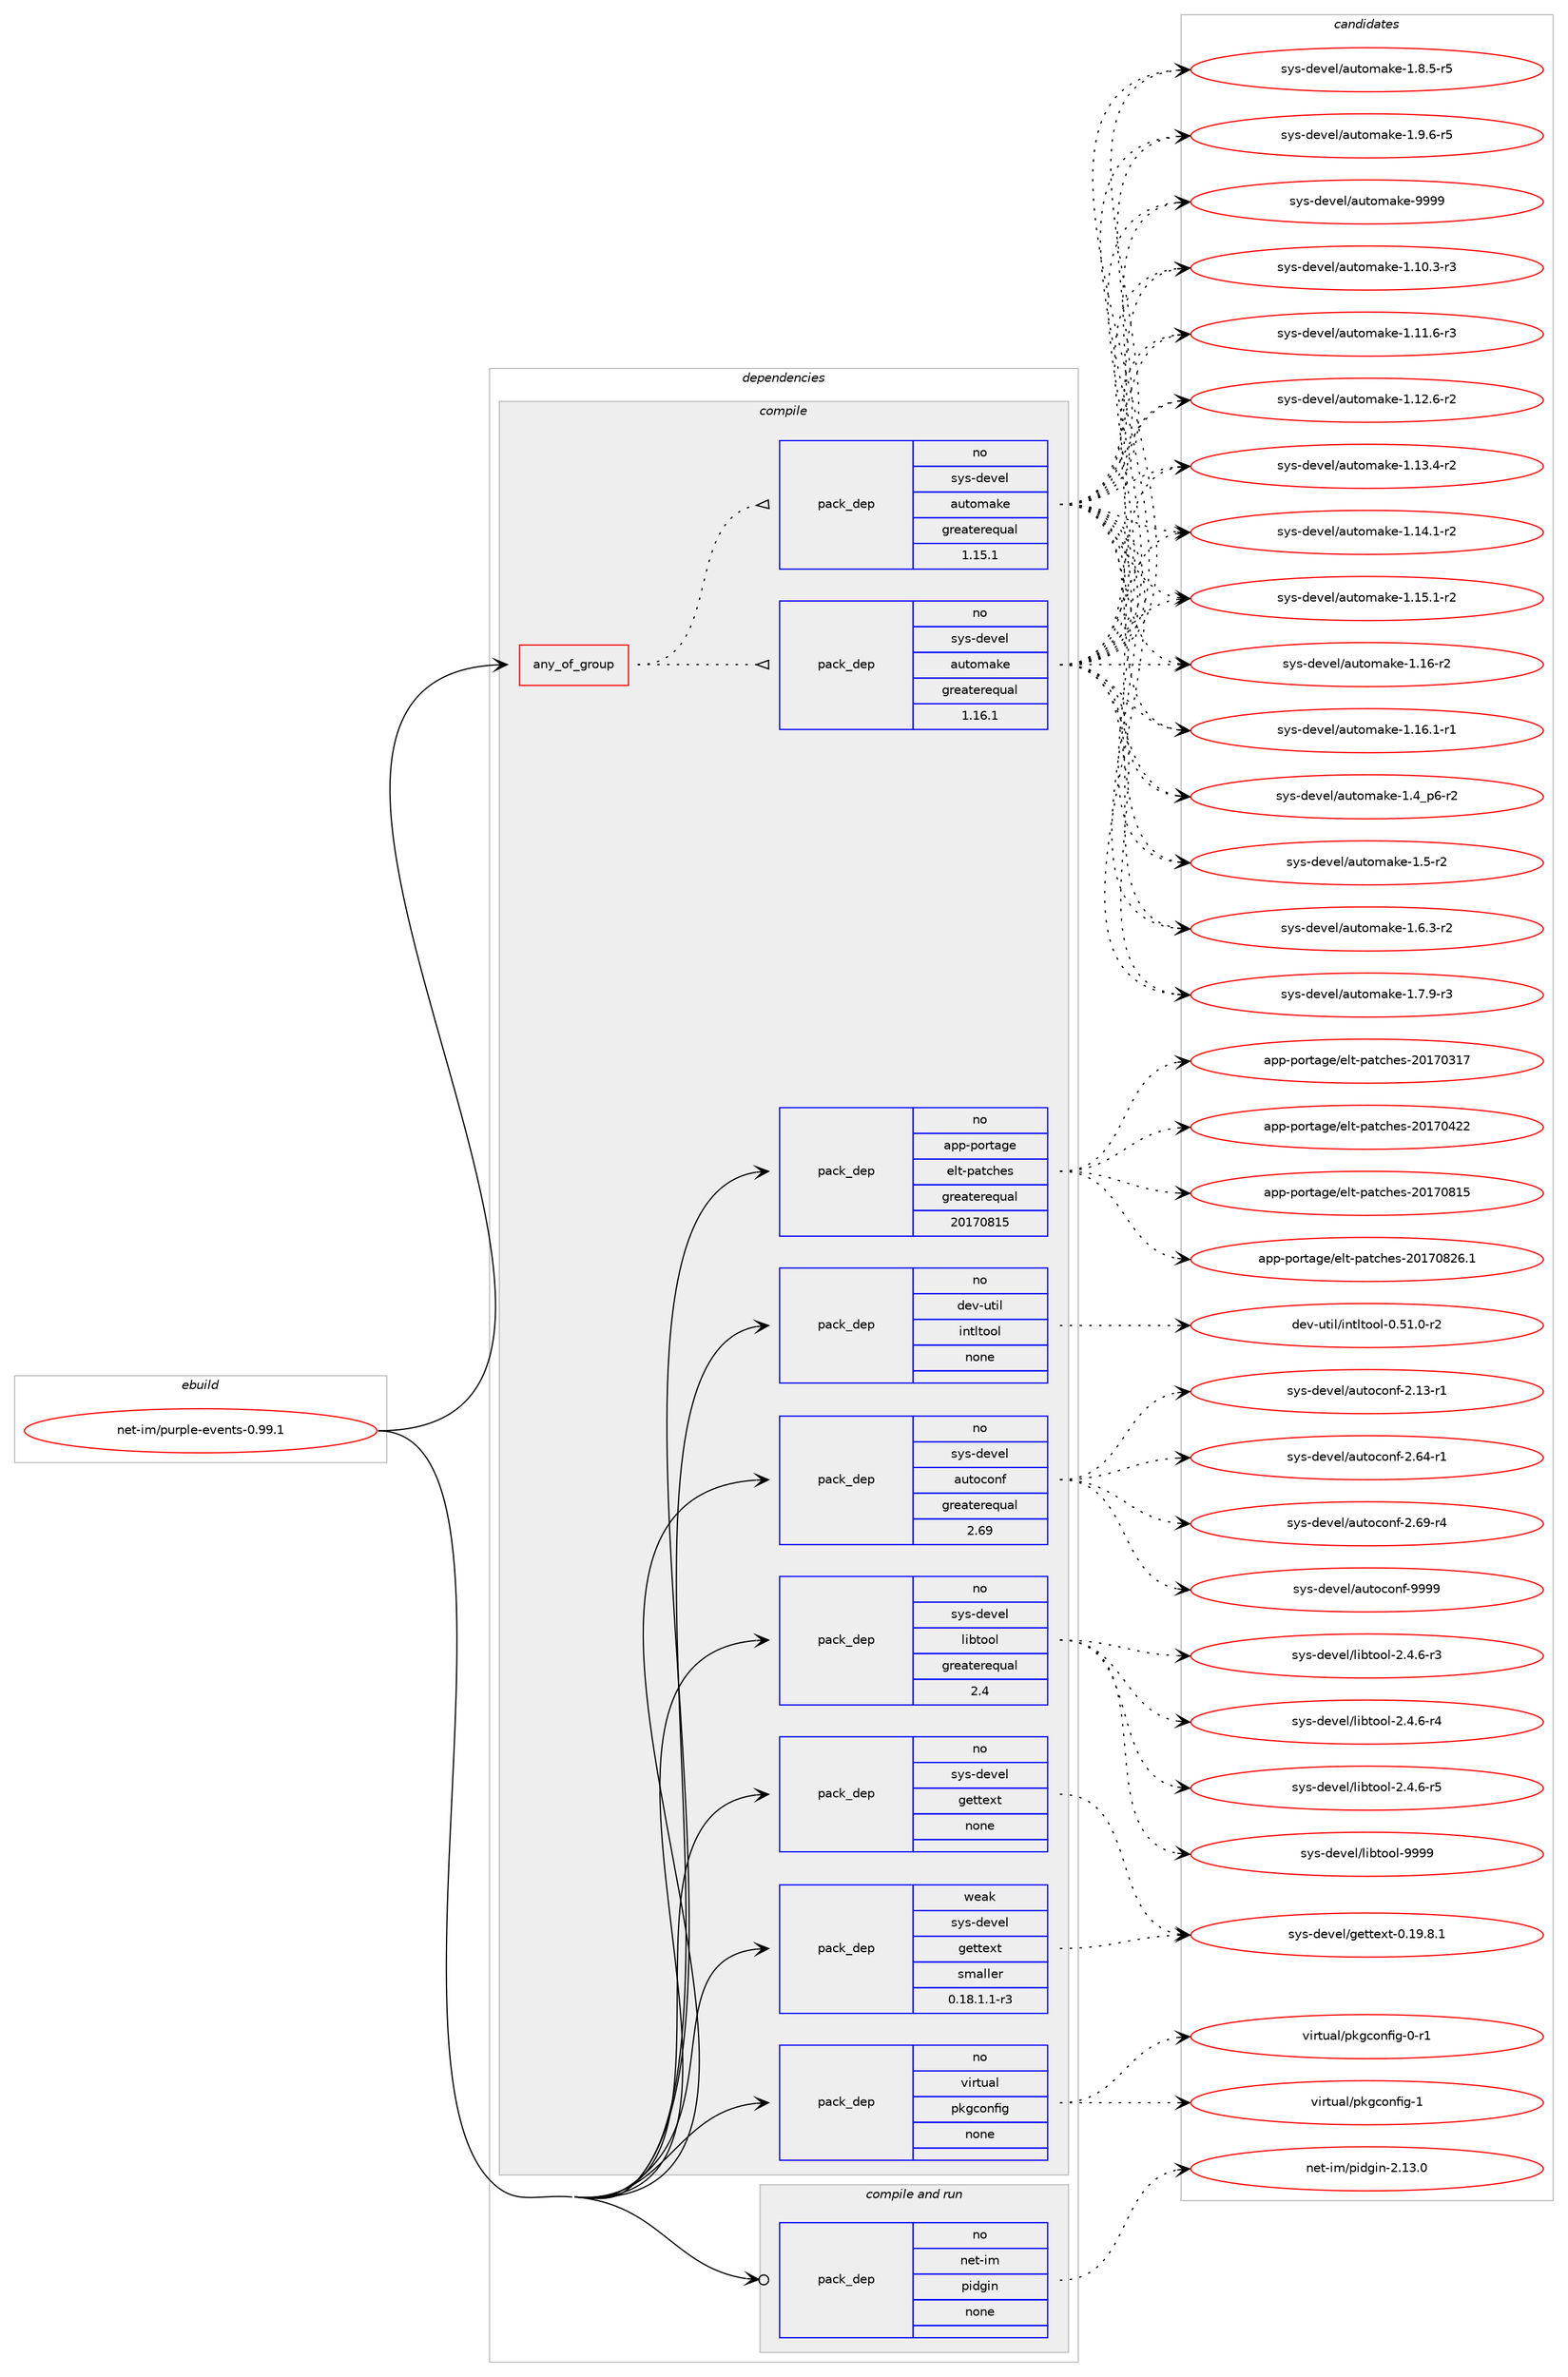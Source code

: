 digraph prolog {

# *************
# Graph options
# *************

newrank=true;
concentrate=true;
compound=true;
graph [rankdir=LR,fontname=Helvetica,fontsize=10,ranksep=1.5];#, ranksep=2.5, nodesep=0.2];
edge  [arrowhead=vee];
node  [fontname=Helvetica,fontsize=10];

# **********
# The ebuild
# **********

subgraph cluster_leftcol {
color=gray;
rank=same;
label=<<i>ebuild</i>>;
id [label="net-im/purple-events-0.99.1", color=red, width=4, href="../net-im/purple-events-0.99.1.svg"];
}

# ****************
# The dependencies
# ****************

subgraph cluster_midcol {
color=gray;
label=<<i>dependencies</i>>;
subgraph cluster_compile {
fillcolor="#eeeeee";
style=filled;
label=<<i>compile</i>>;
subgraph any26051 {
dependency1655562 [label=<<TABLE BORDER="0" CELLBORDER="1" CELLSPACING="0" CELLPADDING="4"><TR><TD CELLPADDING="10">any_of_group</TD></TR></TABLE>>, shape=none, color=red];subgraph pack1183554 {
dependency1655563 [label=<<TABLE BORDER="0" CELLBORDER="1" CELLSPACING="0" CELLPADDING="4" WIDTH="220"><TR><TD ROWSPAN="6" CELLPADDING="30">pack_dep</TD></TR><TR><TD WIDTH="110">no</TD></TR><TR><TD>sys-devel</TD></TR><TR><TD>automake</TD></TR><TR><TD>greaterequal</TD></TR><TR><TD>1.16.1</TD></TR></TABLE>>, shape=none, color=blue];
}
dependency1655562:e -> dependency1655563:w [weight=20,style="dotted",arrowhead="oinv"];
subgraph pack1183555 {
dependency1655564 [label=<<TABLE BORDER="0" CELLBORDER="1" CELLSPACING="0" CELLPADDING="4" WIDTH="220"><TR><TD ROWSPAN="6" CELLPADDING="30">pack_dep</TD></TR><TR><TD WIDTH="110">no</TD></TR><TR><TD>sys-devel</TD></TR><TR><TD>automake</TD></TR><TR><TD>greaterequal</TD></TR><TR><TD>1.15.1</TD></TR></TABLE>>, shape=none, color=blue];
}
dependency1655562:e -> dependency1655564:w [weight=20,style="dotted",arrowhead="oinv"];
}
id:e -> dependency1655562:w [weight=20,style="solid",arrowhead="vee"];
subgraph pack1183556 {
dependency1655565 [label=<<TABLE BORDER="0" CELLBORDER="1" CELLSPACING="0" CELLPADDING="4" WIDTH="220"><TR><TD ROWSPAN="6" CELLPADDING="30">pack_dep</TD></TR><TR><TD WIDTH="110">no</TD></TR><TR><TD>app-portage</TD></TR><TR><TD>elt-patches</TD></TR><TR><TD>greaterequal</TD></TR><TR><TD>20170815</TD></TR></TABLE>>, shape=none, color=blue];
}
id:e -> dependency1655565:w [weight=20,style="solid",arrowhead="vee"];
subgraph pack1183557 {
dependency1655566 [label=<<TABLE BORDER="0" CELLBORDER="1" CELLSPACING="0" CELLPADDING="4" WIDTH="220"><TR><TD ROWSPAN="6" CELLPADDING="30">pack_dep</TD></TR><TR><TD WIDTH="110">no</TD></TR><TR><TD>dev-util</TD></TR><TR><TD>intltool</TD></TR><TR><TD>none</TD></TR><TR><TD></TD></TR></TABLE>>, shape=none, color=blue];
}
id:e -> dependency1655566:w [weight=20,style="solid",arrowhead="vee"];
subgraph pack1183558 {
dependency1655567 [label=<<TABLE BORDER="0" CELLBORDER="1" CELLSPACING="0" CELLPADDING="4" WIDTH="220"><TR><TD ROWSPAN="6" CELLPADDING="30">pack_dep</TD></TR><TR><TD WIDTH="110">no</TD></TR><TR><TD>sys-devel</TD></TR><TR><TD>autoconf</TD></TR><TR><TD>greaterequal</TD></TR><TR><TD>2.69</TD></TR></TABLE>>, shape=none, color=blue];
}
id:e -> dependency1655567:w [weight=20,style="solid",arrowhead="vee"];
subgraph pack1183559 {
dependency1655568 [label=<<TABLE BORDER="0" CELLBORDER="1" CELLSPACING="0" CELLPADDING="4" WIDTH="220"><TR><TD ROWSPAN="6" CELLPADDING="30">pack_dep</TD></TR><TR><TD WIDTH="110">no</TD></TR><TR><TD>sys-devel</TD></TR><TR><TD>gettext</TD></TR><TR><TD>none</TD></TR><TR><TD></TD></TR></TABLE>>, shape=none, color=blue];
}
id:e -> dependency1655568:w [weight=20,style="solid",arrowhead="vee"];
subgraph pack1183560 {
dependency1655569 [label=<<TABLE BORDER="0" CELLBORDER="1" CELLSPACING="0" CELLPADDING="4" WIDTH="220"><TR><TD ROWSPAN="6" CELLPADDING="30">pack_dep</TD></TR><TR><TD WIDTH="110">no</TD></TR><TR><TD>sys-devel</TD></TR><TR><TD>libtool</TD></TR><TR><TD>greaterequal</TD></TR><TR><TD>2.4</TD></TR></TABLE>>, shape=none, color=blue];
}
id:e -> dependency1655569:w [weight=20,style="solid",arrowhead="vee"];
subgraph pack1183561 {
dependency1655570 [label=<<TABLE BORDER="0" CELLBORDER="1" CELLSPACING="0" CELLPADDING="4" WIDTH="220"><TR><TD ROWSPAN="6" CELLPADDING="30">pack_dep</TD></TR><TR><TD WIDTH="110">no</TD></TR><TR><TD>virtual</TD></TR><TR><TD>pkgconfig</TD></TR><TR><TD>none</TD></TR><TR><TD></TD></TR></TABLE>>, shape=none, color=blue];
}
id:e -> dependency1655570:w [weight=20,style="solid",arrowhead="vee"];
subgraph pack1183562 {
dependency1655571 [label=<<TABLE BORDER="0" CELLBORDER="1" CELLSPACING="0" CELLPADDING="4" WIDTH="220"><TR><TD ROWSPAN="6" CELLPADDING="30">pack_dep</TD></TR><TR><TD WIDTH="110">weak</TD></TR><TR><TD>sys-devel</TD></TR><TR><TD>gettext</TD></TR><TR><TD>smaller</TD></TR><TR><TD>0.18.1.1-r3</TD></TR></TABLE>>, shape=none, color=blue];
}
id:e -> dependency1655571:w [weight=20,style="solid",arrowhead="vee"];
}
subgraph cluster_compileandrun {
fillcolor="#eeeeee";
style=filled;
label=<<i>compile and run</i>>;
subgraph pack1183563 {
dependency1655572 [label=<<TABLE BORDER="0" CELLBORDER="1" CELLSPACING="0" CELLPADDING="4" WIDTH="220"><TR><TD ROWSPAN="6" CELLPADDING="30">pack_dep</TD></TR><TR><TD WIDTH="110">no</TD></TR><TR><TD>net-im</TD></TR><TR><TD>pidgin</TD></TR><TR><TD>none</TD></TR><TR><TD></TD></TR></TABLE>>, shape=none, color=blue];
}
id:e -> dependency1655572:w [weight=20,style="solid",arrowhead="odotvee"];
}
subgraph cluster_run {
fillcolor="#eeeeee";
style=filled;
label=<<i>run</i>>;
}
}

# **************
# The candidates
# **************

subgraph cluster_choices {
rank=same;
color=gray;
label=<<i>candidates</i>>;

subgraph choice1183554 {
color=black;
nodesep=1;
choice11512111545100101118101108479711711611110997107101454946494846514511451 [label="sys-devel/automake-1.10.3-r3", color=red, width=4,href="../sys-devel/automake-1.10.3-r3.svg"];
choice11512111545100101118101108479711711611110997107101454946494946544511451 [label="sys-devel/automake-1.11.6-r3", color=red, width=4,href="../sys-devel/automake-1.11.6-r3.svg"];
choice11512111545100101118101108479711711611110997107101454946495046544511450 [label="sys-devel/automake-1.12.6-r2", color=red, width=4,href="../sys-devel/automake-1.12.6-r2.svg"];
choice11512111545100101118101108479711711611110997107101454946495146524511450 [label="sys-devel/automake-1.13.4-r2", color=red, width=4,href="../sys-devel/automake-1.13.4-r2.svg"];
choice11512111545100101118101108479711711611110997107101454946495246494511450 [label="sys-devel/automake-1.14.1-r2", color=red, width=4,href="../sys-devel/automake-1.14.1-r2.svg"];
choice11512111545100101118101108479711711611110997107101454946495346494511450 [label="sys-devel/automake-1.15.1-r2", color=red, width=4,href="../sys-devel/automake-1.15.1-r2.svg"];
choice1151211154510010111810110847971171161111099710710145494649544511450 [label="sys-devel/automake-1.16-r2", color=red, width=4,href="../sys-devel/automake-1.16-r2.svg"];
choice11512111545100101118101108479711711611110997107101454946495446494511449 [label="sys-devel/automake-1.16.1-r1", color=red, width=4,href="../sys-devel/automake-1.16.1-r1.svg"];
choice115121115451001011181011084797117116111109971071014549465295112544511450 [label="sys-devel/automake-1.4_p6-r2", color=red, width=4,href="../sys-devel/automake-1.4_p6-r2.svg"];
choice11512111545100101118101108479711711611110997107101454946534511450 [label="sys-devel/automake-1.5-r2", color=red, width=4,href="../sys-devel/automake-1.5-r2.svg"];
choice115121115451001011181011084797117116111109971071014549465446514511450 [label="sys-devel/automake-1.6.3-r2", color=red, width=4,href="../sys-devel/automake-1.6.3-r2.svg"];
choice115121115451001011181011084797117116111109971071014549465546574511451 [label="sys-devel/automake-1.7.9-r3", color=red, width=4,href="../sys-devel/automake-1.7.9-r3.svg"];
choice115121115451001011181011084797117116111109971071014549465646534511453 [label="sys-devel/automake-1.8.5-r5", color=red, width=4,href="../sys-devel/automake-1.8.5-r5.svg"];
choice115121115451001011181011084797117116111109971071014549465746544511453 [label="sys-devel/automake-1.9.6-r5", color=red, width=4,href="../sys-devel/automake-1.9.6-r5.svg"];
choice115121115451001011181011084797117116111109971071014557575757 [label="sys-devel/automake-9999", color=red, width=4,href="../sys-devel/automake-9999.svg"];
dependency1655563:e -> choice11512111545100101118101108479711711611110997107101454946494846514511451:w [style=dotted,weight="100"];
dependency1655563:e -> choice11512111545100101118101108479711711611110997107101454946494946544511451:w [style=dotted,weight="100"];
dependency1655563:e -> choice11512111545100101118101108479711711611110997107101454946495046544511450:w [style=dotted,weight="100"];
dependency1655563:e -> choice11512111545100101118101108479711711611110997107101454946495146524511450:w [style=dotted,weight="100"];
dependency1655563:e -> choice11512111545100101118101108479711711611110997107101454946495246494511450:w [style=dotted,weight="100"];
dependency1655563:e -> choice11512111545100101118101108479711711611110997107101454946495346494511450:w [style=dotted,weight="100"];
dependency1655563:e -> choice1151211154510010111810110847971171161111099710710145494649544511450:w [style=dotted,weight="100"];
dependency1655563:e -> choice11512111545100101118101108479711711611110997107101454946495446494511449:w [style=dotted,weight="100"];
dependency1655563:e -> choice115121115451001011181011084797117116111109971071014549465295112544511450:w [style=dotted,weight="100"];
dependency1655563:e -> choice11512111545100101118101108479711711611110997107101454946534511450:w [style=dotted,weight="100"];
dependency1655563:e -> choice115121115451001011181011084797117116111109971071014549465446514511450:w [style=dotted,weight="100"];
dependency1655563:e -> choice115121115451001011181011084797117116111109971071014549465546574511451:w [style=dotted,weight="100"];
dependency1655563:e -> choice115121115451001011181011084797117116111109971071014549465646534511453:w [style=dotted,weight="100"];
dependency1655563:e -> choice115121115451001011181011084797117116111109971071014549465746544511453:w [style=dotted,weight="100"];
dependency1655563:e -> choice115121115451001011181011084797117116111109971071014557575757:w [style=dotted,weight="100"];
}
subgraph choice1183555 {
color=black;
nodesep=1;
choice11512111545100101118101108479711711611110997107101454946494846514511451 [label="sys-devel/automake-1.10.3-r3", color=red, width=4,href="../sys-devel/automake-1.10.3-r3.svg"];
choice11512111545100101118101108479711711611110997107101454946494946544511451 [label="sys-devel/automake-1.11.6-r3", color=red, width=4,href="../sys-devel/automake-1.11.6-r3.svg"];
choice11512111545100101118101108479711711611110997107101454946495046544511450 [label="sys-devel/automake-1.12.6-r2", color=red, width=4,href="../sys-devel/automake-1.12.6-r2.svg"];
choice11512111545100101118101108479711711611110997107101454946495146524511450 [label="sys-devel/automake-1.13.4-r2", color=red, width=4,href="../sys-devel/automake-1.13.4-r2.svg"];
choice11512111545100101118101108479711711611110997107101454946495246494511450 [label="sys-devel/automake-1.14.1-r2", color=red, width=4,href="../sys-devel/automake-1.14.1-r2.svg"];
choice11512111545100101118101108479711711611110997107101454946495346494511450 [label="sys-devel/automake-1.15.1-r2", color=red, width=4,href="../sys-devel/automake-1.15.1-r2.svg"];
choice1151211154510010111810110847971171161111099710710145494649544511450 [label="sys-devel/automake-1.16-r2", color=red, width=4,href="../sys-devel/automake-1.16-r2.svg"];
choice11512111545100101118101108479711711611110997107101454946495446494511449 [label="sys-devel/automake-1.16.1-r1", color=red, width=4,href="../sys-devel/automake-1.16.1-r1.svg"];
choice115121115451001011181011084797117116111109971071014549465295112544511450 [label="sys-devel/automake-1.4_p6-r2", color=red, width=4,href="../sys-devel/automake-1.4_p6-r2.svg"];
choice11512111545100101118101108479711711611110997107101454946534511450 [label="sys-devel/automake-1.5-r2", color=red, width=4,href="../sys-devel/automake-1.5-r2.svg"];
choice115121115451001011181011084797117116111109971071014549465446514511450 [label="sys-devel/automake-1.6.3-r2", color=red, width=4,href="../sys-devel/automake-1.6.3-r2.svg"];
choice115121115451001011181011084797117116111109971071014549465546574511451 [label="sys-devel/automake-1.7.9-r3", color=red, width=4,href="../sys-devel/automake-1.7.9-r3.svg"];
choice115121115451001011181011084797117116111109971071014549465646534511453 [label="sys-devel/automake-1.8.5-r5", color=red, width=4,href="../sys-devel/automake-1.8.5-r5.svg"];
choice115121115451001011181011084797117116111109971071014549465746544511453 [label="sys-devel/automake-1.9.6-r5", color=red, width=4,href="../sys-devel/automake-1.9.6-r5.svg"];
choice115121115451001011181011084797117116111109971071014557575757 [label="sys-devel/automake-9999", color=red, width=4,href="../sys-devel/automake-9999.svg"];
dependency1655564:e -> choice11512111545100101118101108479711711611110997107101454946494846514511451:w [style=dotted,weight="100"];
dependency1655564:e -> choice11512111545100101118101108479711711611110997107101454946494946544511451:w [style=dotted,weight="100"];
dependency1655564:e -> choice11512111545100101118101108479711711611110997107101454946495046544511450:w [style=dotted,weight="100"];
dependency1655564:e -> choice11512111545100101118101108479711711611110997107101454946495146524511450:w [style=dotted,weight="100"];
dependency1655564:e -> choice11512111545100101118101108479711711611110997107101454946495246494511450:w [style=dotted,weight="100"];
dependency1655564:e -> choice11512111545100101118101108479711711611110997107101454946495346494511450:w [style=dotted,weight="100"];
dependency1655564:e -> choice1151211154510010111810110847971171161111099710710145494649544511450:w [style=dotted,weight="100"];
dependency1655564:e -> choice11512111545100101118101108479711711611110997107101454946495446494511449:w [style=dotted,weight="100"];
dependency1655564:e -> choice115121115451001011181011084797117116111109971071014549465295112544511450:w [style=dotted,weight="100"];
dependency1655564:e -> choice11512111545100101118101108479711711611110997107101454946534511450:w [style=dotted,weight="100"];
dependency1655564:e -> choice115121115451001011181011084797117116111109971071014549465446514511450:w [style=dotted,weight="100"];
dependency1655564:e -> choice115121115451001011181011084797117116111109971071014549465546574511451:w [style=dotted,weight="100"];
dependency1655564:e -> choice115121115451001011181011084797117116111109971071014549465646534511453:w [style=dotted,weight="100"];
dependency1655564:e -> choice115121115451001011181011084797117116111109971071014549465746544511453:w [style=dotted,weight="100"];
dependency1655564:e -> choice115121115451001011181011084797117116111109971071014557575757:w [style=dotted,weight="100"];
}
subgraph choice1183556 {
color=black;
nodesep=1;
choice97112112451121111141169710310147101108116451129711699104101115455048495548514955 [label="app-portage/elt-patches-20170317", color=red, width=4,href="../app-portage/elt-patches-20170317.svg"];
choice97112112451121111141169710310147101108116451129711699104101115455048495548525050 [label="app-portage/elt-patches-20170422", color=red, width=4,href="../app-portage/elt-patches-20170422.svg"];
choice97112112451121111141169710310147101108116451129711699104101115455048495548564953 [label="app-portage/elt-patches-20170815", color=red, width=4,href="../app-portage/elt-patches-20170815.svg"];
choice971121124511211111411697103101471011081164511297116991041011154550484955485650544649 [label="app-portage/elt-patches-20170826.1", color=red, width=4,href="../app-portage/elt-patches-20170826.1.svg"];
dependency1655565:e -> choice97112112451121111141169710310147101108116451129711699104101115455048495548514955:w [style=dotted,weight="100"];
dependency1655565:e -> choice97112112451121111141169710310147101108116451129711699104101115455048495548525050:w [style=dotted,weight="100"];
dependency1655565:e -> choice97112112451121111141169710310147101108116451129711699104101115455048495548564953:w [style=dotted,weight="100"];
dependency1655565:e -> choice971121124511211111411697103101471011081164511297116991041011154550484955485650544649:w [style=dotted,weight="100"];
}
subgraph choice1183557 {
color=black;
nodesep=1;
choice1001011184511711610510847105110116108116111111108454846534946484511450 [label="dev-util/intltool-0.51.0-r2", color=red, width=4,href="../dev-util/intltool-0.51.0-r2.svg"];
dependency1655566:e -> choice1001011184511711610510847105110116108116111111108454846534946484511450:w [style=dotted,weight="100"];
}
subgraph choice1183558 {
color=black;
nodesep=1;
choice1151211154510010111810110847971171161119911111010245504649514511449 [label="sys-devel/autoconf-2.13-r1", color=red, width=4,href="../sys-devel/autoconf-2.13-r1.svg"];
choice1151211154510010111810110847971171161119911111010245504654524511449 [label="sys-devel/autoconf-2.64-r1", color=red, width=4,href="../sys-devel/autoconf-2.64-r1.svg"];
choice1151211154510010111810110847971171161119911111010245504654574511452 [label="sys-devel/autoconf-2.69-r4", color=red, width=4,href="../sys-devel/autoconf-2.69-r4.svg"];
choice115121115451001011181011084797117116111991111101024557575757 [label="sys-devel/autoconf-9999", color=red, width=4,href="../sys-devel/autoconf-9999.svg"];
dependency1655567:e -> choice1151211154510010111810110847971171161119911111010245504649514511449:w [style=dotted,weight="100"];
dependency1655567:e -> choice1151211154510010111810110847971171161119911111010245504654524511449:w [style=dotted,weight="100"];
dependency1655567:e -> choice1151211154510010111810110847971171161119911111010245504654574511452:w [style=dotted,weight="100"];
dependency1655567:e -> choice115121115451001011181011084797117116111991111101024557575757:w [style=dotted,weight="100"];
}
subgraph choice1183559 {
color=black;
nodesep=1;
choice1151211154510010111810110847103101116116101120116454846495746564649 [label="sys-devel/gettext-0.19.8.1", color=red, width=4,href="../sys-devel/gettext-0.19.8.1.svg"];
dependency1655568:e -> choice1151211154510010111810110847103101116116101120116454846495746564649:w [style=dotted,weight="100"];
}
subgraph choice1183560 {
color=black;
nodesep=1;
choice1151211154510010111810110847108105981161111111084550465246544511451 [label="sys-devel/libtool-2.4.6-r3", color=red, width=4,href="../sys-devel/libtool-2.4.6-r3.svg"];
choice1151211154510010111810110847108105981161111111084550465246544511452 [label="sys-devel/libtool-2.4.6-r4", color=red, width=4,href="../sys-devel/libtool-2.4.6-r4.svg"];
choice1151211154510010111810110847108105981161111111084550465246544511453 [label="sys-devel/libtool-2.4.6-r5", color=red, width=4,href="../sys-devel/libtool-2.4.6-r5.svg"];
choice1151211154510010111810110847108105981161111111084557575757 [label="sys-devel/libtool-9999", color=red, width=4,href="../sys-devel/libtool-9999.svg"];
dependency1655569:e -> choice1151211154510010111810110847108105981161111111084550465246544511451:w [style=dotted,weight="100"];
dependency1655569:e -> choice1151211154510010111810110847108105981161111111084550465246544511452:w [style=dotted,weight="100"];
dependency1655569:e -> choice1151211154510010111810110847108105981161111111084550465246544511453:w [style=dotted,weight="100"];
dependency1655569:e -> choice1151211154510010111810110847108105981161111111084557575757:w [style=dotted,weight="100"];
}
subgraph choice1183561 {
color=black;
nodesep=1;
choice11810511411611797108471121071039911111010210510345484511449 [label="virtual/pkgconfig-0-r1", color=red, width=4,href="../virtual/pkgconfig-0-r1.svg"];
choice1181051141161179710847112107103991111101021051034549 [label="virtual/pkgconfig-1", color=red, width=4,href="../virtual/pkgconfig-1.svg"];
dependency1655570:e -> choice11810511411611797108471121071039911111010210510345484511449:w [style=dotted,weight="100"];
dependency1655570:e -> choice1181051141161179710847112107103991111101021051034549:w [style=dotted,weight="100"];
}
subgraph choice1183562 {
color=black;
nodesep=1;
choice1151211154510010111810110847103101116116101120116454846495746564649 [label="sys-devel/gettext-0.19.8.1", color=red, width=4,href="../sys-devel/gettext-0.19.8.1.svg"];
dependency1655571:e -> choice1151211154510010111810110847103101116116101120116454846495746564649:w [style=dotted,weight="100"];
}
subgraph choice1183563 {
color=black;
nodesep=1;
choice110101116451051094711210510010310511045504649514648 [label="net-im/pidgin-2.13.0", color=red, width=4,href="../net-im/pidgin-2.13.0.svg"];
dependency1655572:e -> choice110101116451051094711210510010310511045504649514648:w [style=dotted,weight="100"];
}
}

}
